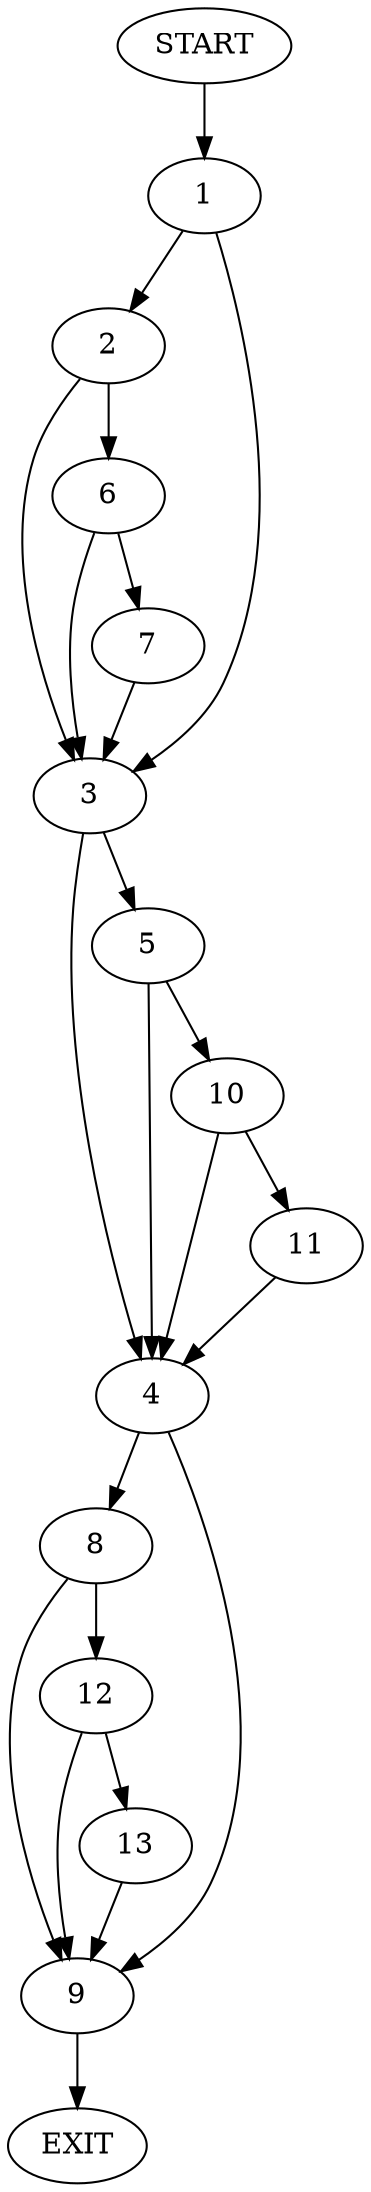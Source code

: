 digraph {
0 [label="START"]
14 [label="EXIT"]
0 -> 1
1 -> 2
1 -> 3
3 -> 4
3 -> 5
2 -> 3
2 -> 6
6 -> 3
6 -> 7
7 -> 3
4 -> 8
4 -> 9
5 -> 4
5 -> 10
10 -> 4
10 -> 11
11 -> 4
8 -> 12
8 -> 9
9 -> 14
12 -> 13
12 -> 9
13 -> 9
}
